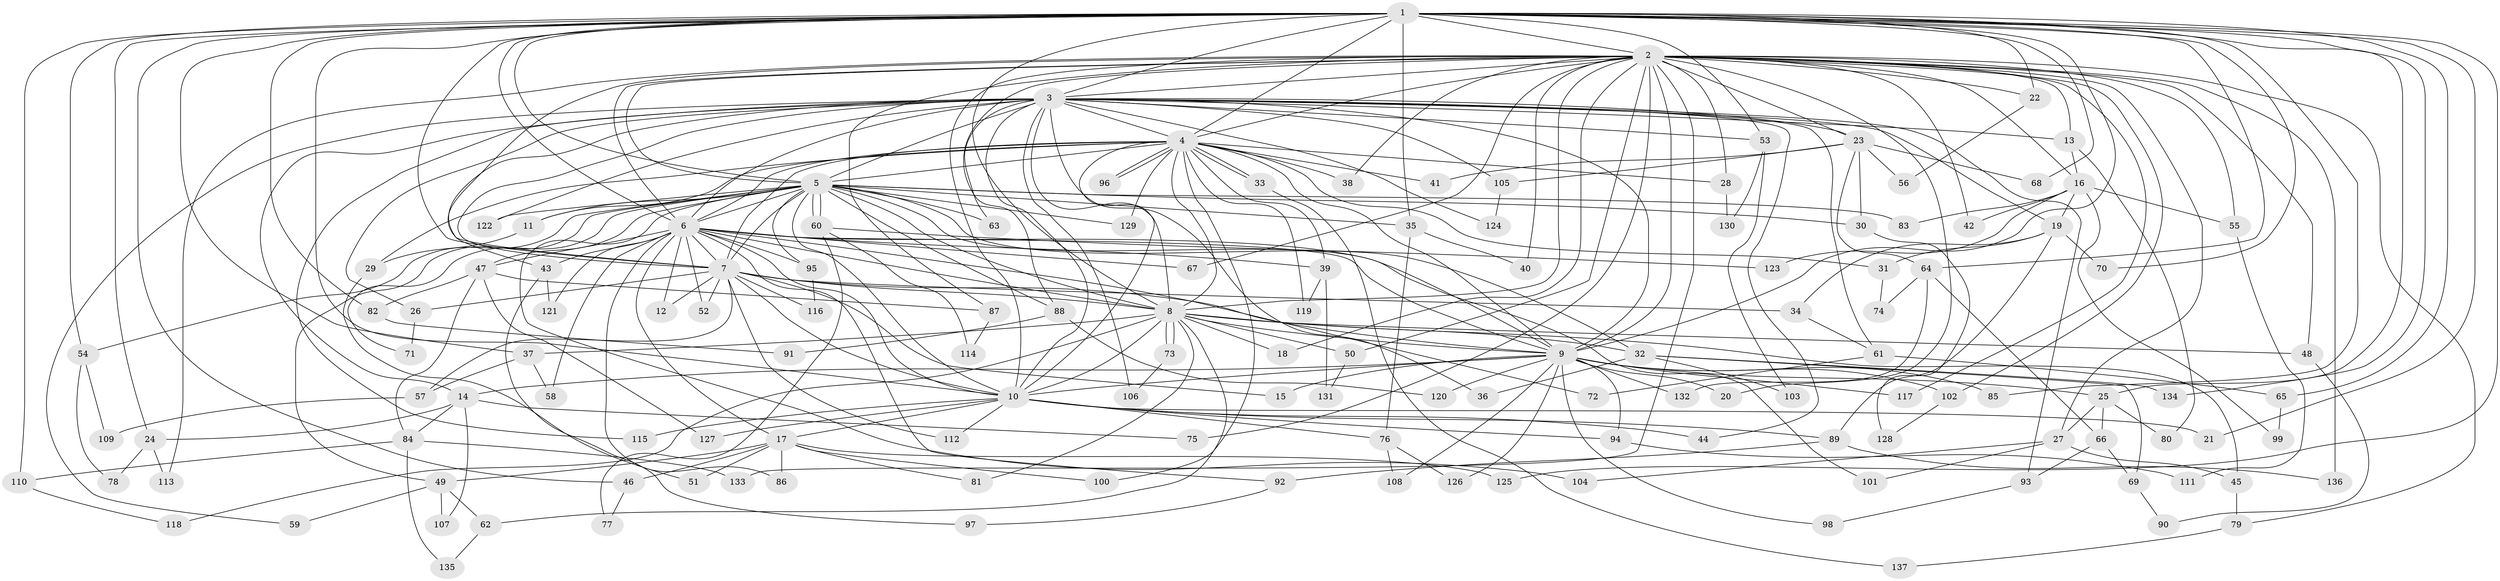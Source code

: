 // coarse degree distribution, {27: 0.018867924528301886, 34: 0.009433962264150943, 28: 0.009433962264150943, 19: 0.009433962264150943, 25: 0.009433962264150943, 18: 0.009433962264150943, 21: 0.009433962264150943, 15: 0.009433962264150943, 3: 0.20754716981132076, 1: 0.018867924528301886, 4: 0.07547169811320754, 6: 0.02830188679245283, 2: 0.49056603773584906, 7: 0.009433962264150943, 10: 0.009433962264150943, 8: 0.009433962264150943, 5: 0.05660377358490566, 9: 0.009433962264150943}
// Generated by graph-tools (version 1.1) at 2025/41/03/06/25 10:41:44]
// undirected, 137 vertices, 299 edges
graph export_dot {
graph [start="1"]
  node [color=gray90,style=filled];
  1;
  2;
  3;
  4;
  5;
  6;
  7;
  8;
  9;
  10;
  11;
  12;
  13;
  14;
  15;
  16;
  17;
  18;
  19;
  20;
  21;
  22;
  23;
  24;
  25;
  26;
  27;
  28;
  29;
  30;
  31;
  32;
  33;
  34;
  35;
  36;
  37;
  38;
  39;
  40;
  41;
  42;
  43;
  44;
  45;
  46;
  47;
  48;
  49;
  50;
  51;
  52;
  53;
  54;
  55;
  56;
  57;
  58;
  59;
  60;
  61;
  62;
  63;
  64;
  65;
  66;
  67;
  68;
  69;
  70;
  71;
  72;
  73;
  74;
  75;
  76;
  77;
  78;
  79;
  80;
  81;
  82;
  83;
  84;
  85;
  86;
  87;
  88;
  89;
  90;
  91;
  92;
  93;
  94;
  95;
  96;
  97;
  98;
  99;
  100;
  101;
  102;
  103;
  104;
  105;
  106;
  107;
  108;
  109;
  110;
  111;
  112;
  113;
  114;
  115;
  116;
  117;
  118;
  119;
  120;
  121;
  122;
  123;
  124;
  125;
  126;
  127;
  128;
  129;
  130;
  131;
  132;
  133;
  134;
  135;
  136;
  137;
  1 -- 2;
  1 -- 3;
  1 -- 4;
  1 -- 5;
  1 -- 6;
  1 -- 7;
  1 -- 8;
  1 -- 9;
  1 -- 10;
  1 -- 21;
  1 -- 22;
  1 -- 24;
  1 -- 25;
  1 -- 35;
  1 -- 37;
  1 -- 46;
  1 -- 53;
  1 -- 54;
  1 -- 64;
  1 -- 65;
  1 -- 68;
  1 -- 70;
  1 -- 82;
  1 -- 85;
  1 -- 110;
  1 -- 125;
  1 -- 134;
  2 -- 3;
  2 -- 4;
  2 -- 5;
  2 -- 6;
  2 -- 7;
  2 -- 8;
  2 -- 9;
  2 -- 10;
  2 -- 13;
  2 -- 16;
  2 -- 18;
  2 -- 20;
  2 -- 22;
  2 -- 23;
  2 -- 27;
  2 -- 28;
  2 -- 38;
  2 -- 40;
  2 -- 42;
  2 -- 48;
  2 -- 50;
  2 -- 55;
  2 -- 67;
  2 -- 75;
  2 -- 79;
  2 -- 87;
  2 -- 88;
  2 -- 102;
  2 -- 113;
  2 -- 117;
  2 -- 133;
  2 -- 136;
  3 -- 4;
  3 -- 5;
  3 -- 6;
  3 -- 7;
  3 -- 8;
  3 -- 9;
  3 -- 10;
  3 -- 13;
  3 -- 14;
  3 -- 19;
  3 -- 23;
  3 -- 26;
  3 -- 36;
  3 -- 43;
  3 -- 44;
  3 -- 53;
  3 -- 59;
  3 -- 61;
  3 -- 63;
  3 -- 93;
  3 -- 105;
  3 -- 106;
  3 -- 115;
  3 -- 122;
  3 -- 124;
  4 -- 5;
  4 -- 6;
  4 -- 7;
  4 -- 8;
  4 -- 9;
  4 -- 10;
  4 -- 11;
  4 -- 28;
  4 -- 29;
  4 -- 31;
  4 -- 33;
  4 -- 33;
  4 -- 38;
  4 -- 39;
  4 -- 41;
  4 -- 96;
  4 -- 96;
  4 -- 100;
  4 -- 119;
  4 -- 129;
  5 -- 6;
  5 -- 7;
  5 -- 8;
  5 -- 9;
  5 -- 10;
  5 -- 11;
  5 -- 30;
  5 -- 32;
  5 -- 35;
  5 -- 47;
  5 -- 49;
  5 -- 54;
  5 -- 60;
  5 -- 60;
  5 -- 63;
  5 -- 71;
  5 -- 83;
  5 -- 88;
  5 -- 95;
  5 -- 104;
  5 -- 122;
  5 -- 129;
  6 -- 7;
  6 -- 8;
  6 -- 9;
  6 -- 10;
  6 -- 12;
  6 -- 17;
  6 -- 39;
  6 -- 43;
  6 -- 47;
  6 -- 52;
  6 -- 58;
  6 -- 67;
  6 -- 72;
  6 -- 86;
  6 -- 92;
  6 -- 95;
  6 -- 101;
  6 -- 121;
  7 -- 8;
  7 -- 9;
  7 -- 10;
  7 -- 12;
  7 -- 15;
  7 -- 26;
  7 -- 34;
  7 -- 52;
  7 -- 57;
  7 -- 112;
  7 -- 116;
  8 -- 9;
  8 -- 10;
  8 -- 18;
  8 -- 32;
  8 -- 37;
  8 -- 45;
  8 -- 48;
  8 -- 50;
  8 -- 62;
  8 -- 73;
  8 -- 73;
  8 -- 81;
  8 -- 118;
  9 -- 10;
  9 -- 14;
  9 -- 15;
  9 -- 20;
  9 -- 25;
  9 -- 85;
  9 -- 94;
  9 -- 98;
  9 -- 102;
  9 -- 108;
  9 -- 117;
  9 -- 120;
  9 -- 126;
  9 -- 132;
  10 -- 17;
  10 -- 21;
  10 -- 44;
  10 -- 76;
  10 -- 89;
  10 -- 94;
  10 -- 112;
  10 -- 115;
  10 -- 127;
  11 -- 29;
  13 -- 16;
  13 -- 80;
  14 -- 24;
  14 -- 75;
  14 -- 84;
  14 -- 107;
  16 -- 19;
  16 -- 42;
  16 -- 55;
  16 -- 83;
  16 -- 99;
  16 -- 123;
  17 -- 46;
  17 -- 49;
  17 -- 51;
  17 -- 81;
  17 -- 86;
  17 -- 100;
  17 -- 125;
  19 -- 31;
  19 -- 34;
  19 -- 70;
  19 -- 89;
  22 -- 56;
  23 -- 30;
  23 -- 41;
  23 -- 56;
  23 -- 64;
  23 -- 68;
  23 -- 105;
  24 -- 78;
  24 -- 113;
  25 -- 27;
  25 -- 66;
  25 -- 80;
  26 -- 71;
  27 -- 45;
  27 -- 101;
  27 -- 104;
  28 -- 130;
  29 -- 51;
  30 -- 128;
  31 -- 74;
  32 -- 36;
  32 -- 69;
  32 -- 103;
  32 -- 134;
  33 -- 137;
  34 -- 61;
  35 -- 40;
  35 -- 76;
  37 -- 57;
  37 -- 58;
  39 -- 119;
  39 -- 131;
  43 -- 97;
  43 -- 121;
  45 -- 79;
  46 -- 77;
  47 -- 82;
  47 -- 84;
  47 -- 87;
  47 -- 127;
  48 -- 90;
  49 -- 59;
  49 -- 62;
  49 -- 107;
  50 -- 131;
  53 -- 103;
  53 -- 130;
  54 -- 78;
  54 -- 109;
  55 -- 111;
  57 -- 109;
  60 -- 77;
  60 -- 114;
  60 -- 123;
  61 -- 65;
  61 -- 72;
  62 -- 135;
  64 -- 66;
  64 -- 74;
  64 -- 132;
  65 -- 99;
  66 -- 69;
  66 -- 93;
  69 -- 90;
  73 -- 106;
  76 -- 108;
  76 -- 126;
  79 -- 137;
  82 -- 91;
  84 -- 110;
  84 -- 133;
  84 -- 135;
  87 -- 114;
  88 -- 91;
  88 -- 120;
  89 -- 92;
  89 -- 136;
  92 -- 97;
  93 -- 98;
  94 -- 111;
  95 -- 116;
  102 -- 128;
  105 -- 124;
  110 -- 118;
}
